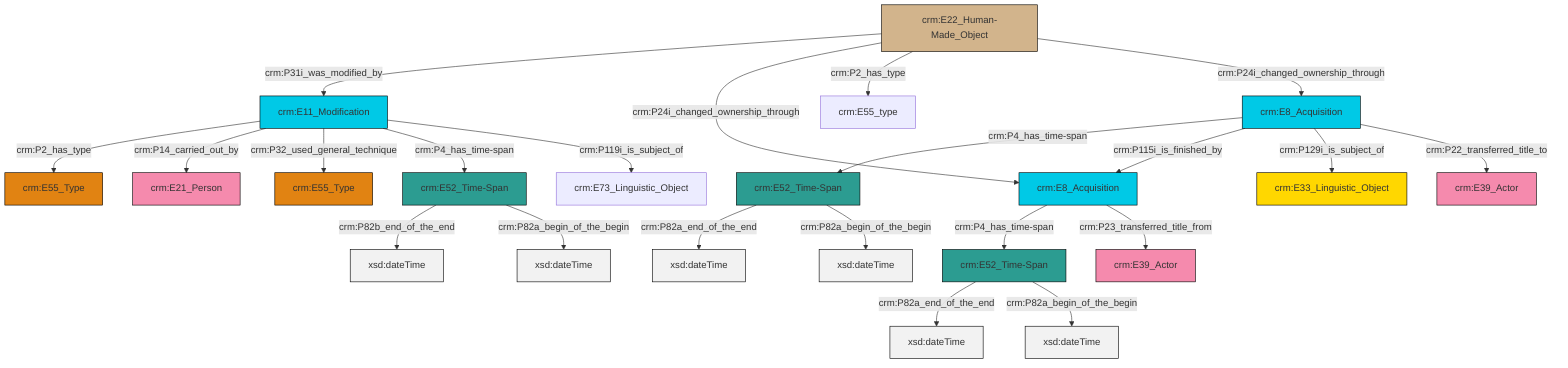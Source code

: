 graph TD
classDef Literal fill:#f2f2f2,stroke:#000000;
classDef CRM_Entity fill:#FFFFFF,stroke:#000000;
classDef Temporal_Entity fill:#00C9E6, stroke:#000000;
classDef Type fill:#E18312, stroke:#000000;
classDef Time-Span fill:#2C9C91, stroke:#000000;
classDef Appellation fill:#FFEB7F, stroke:#000000;
classDef Place fill:#008836, stroke:#000000;
classDef Persistent_Item fill:#B266B2, stroke:#000000;
classDef Conceptual_Object fill:#FFD700, stroke:#000000;
classDef Physical_Thing fill:#D2B48C, stroke:#000000;
classDef Actor fill:#f58aad, stroke:#000000;
classDef PC_Classes fill:#4ce600, stroke:#000000;
classDef Multi fill:#cccccc,stroke:#000000;

0["crm:E11_Modification"]:::Temporal_Entity -->|crm:P2_has_type| 1["crm:E55_Type"]:::Type
0["crm:E11_Modification"]:::Temporal_Entity -->|crm:P14_carried_out_by| 2["crm:E21_Person"]:::Actor
3["crm:E22_Human-Made_Object"]:::Physical_Thing -->|crm:P31i_was_modified_by| 0["crm:E11_Modification"]:::Temporal_Entity
4["crm:E8_Acquisition"]:::Temporal_Entity -->|crm:P4_has_time-span| 5["crm:E52_Time-Span"]:::Time-Span
3["crm:E22_Human-Made_Object"]:::Physical_Thing -->|crm:P24i_changed_ownership_through| 7["crm:E8_Acquisition"]:::Temporal_Entity
8["crm:E52_Time-Span"]:::Time-Span -->|crm:P82b_end_of_the_end| 9[xsd:dateTime]:::Literal
5["crm:E52_Time-Span"]:::Time-Span -->|crm:P82a_end_of_the_end| 10[xsd:dateTime]:::Literal
3["crm:E22_Human-Made_Object"]:::Physical_Thing -->|crm:P2_has_type| 13["crm:E55_type"]:::Default
8["crm:E52_Time-Span"]:::Time-Span -->|crm:P82a_begin_of_the_begin| 14[xsd:dateTime]:::Literal
4["crm:E8_Acquisition"]:::Temporal_Entity -->|crm:P115i_is_finished_by| 7["crm:E8_Acquisition"]:::Temporal_Entity
0["crm:E11_Modification"]:::Temporal_Entity -->|crm:P32_used_general_technique| 16["crm:E55_Type"]:::Type
3["crm:E22_Human-Made_Object"]:::Physical_Thing -->|crm:P24i_changed_ownership_through| 4["crm:E8_Acquisition"]:::Temporal_Entity
7["crm:E8_Acquisition"]:::Temporal_Entity -->|crm:P4_has_time-span| 17["crm:E52_Time-Span"]:::Time-Span
4["crm:E8_Acquisition"]:::Temporal_Entity -->|crm:P129i_is_subject_of| 22["crm:E33_Linguistic_Object"]:::Conceptual_Object
0["crm:E11_Modification"]:::Temporal_Entity -->|crm:P4_has_time-span| 8["crm:E52_Time-Span"]:::Time-Span
17["crm:E52_Time-Span"]:::Time-Span -->|crm:P82a_end_of_the_end| 27[xsd:dateTime]:::Literal
17["crm:E52_Time-Span"]:::Time-Span -->|crm:P82a_begin_of_the_begin| 28[xsd:dateTime]:::Literal
7["crm:E8_Acquisition"]:::Temporal_Entity -->|crm:P23_transferred_title_from| 29["crm:E39_Actor"]:::Actor
5["crm:E52_Time-Span"]:::Time-Span -->|crm:P82a_begin_of_the_begin| 35[xsd:dateTime]:::Literal
0["crm:E11_Modification"]:::Temporal_Entity -->|crm:P119i_is_subject_of| 32["crm:E73_Linguistic_Object"]:::Default
4["crm:E8_Acquisition"]:::Temporal_Entity -->|crm:P22_transferred_title_to| 24["crm:E39_Actor"]:::Actor